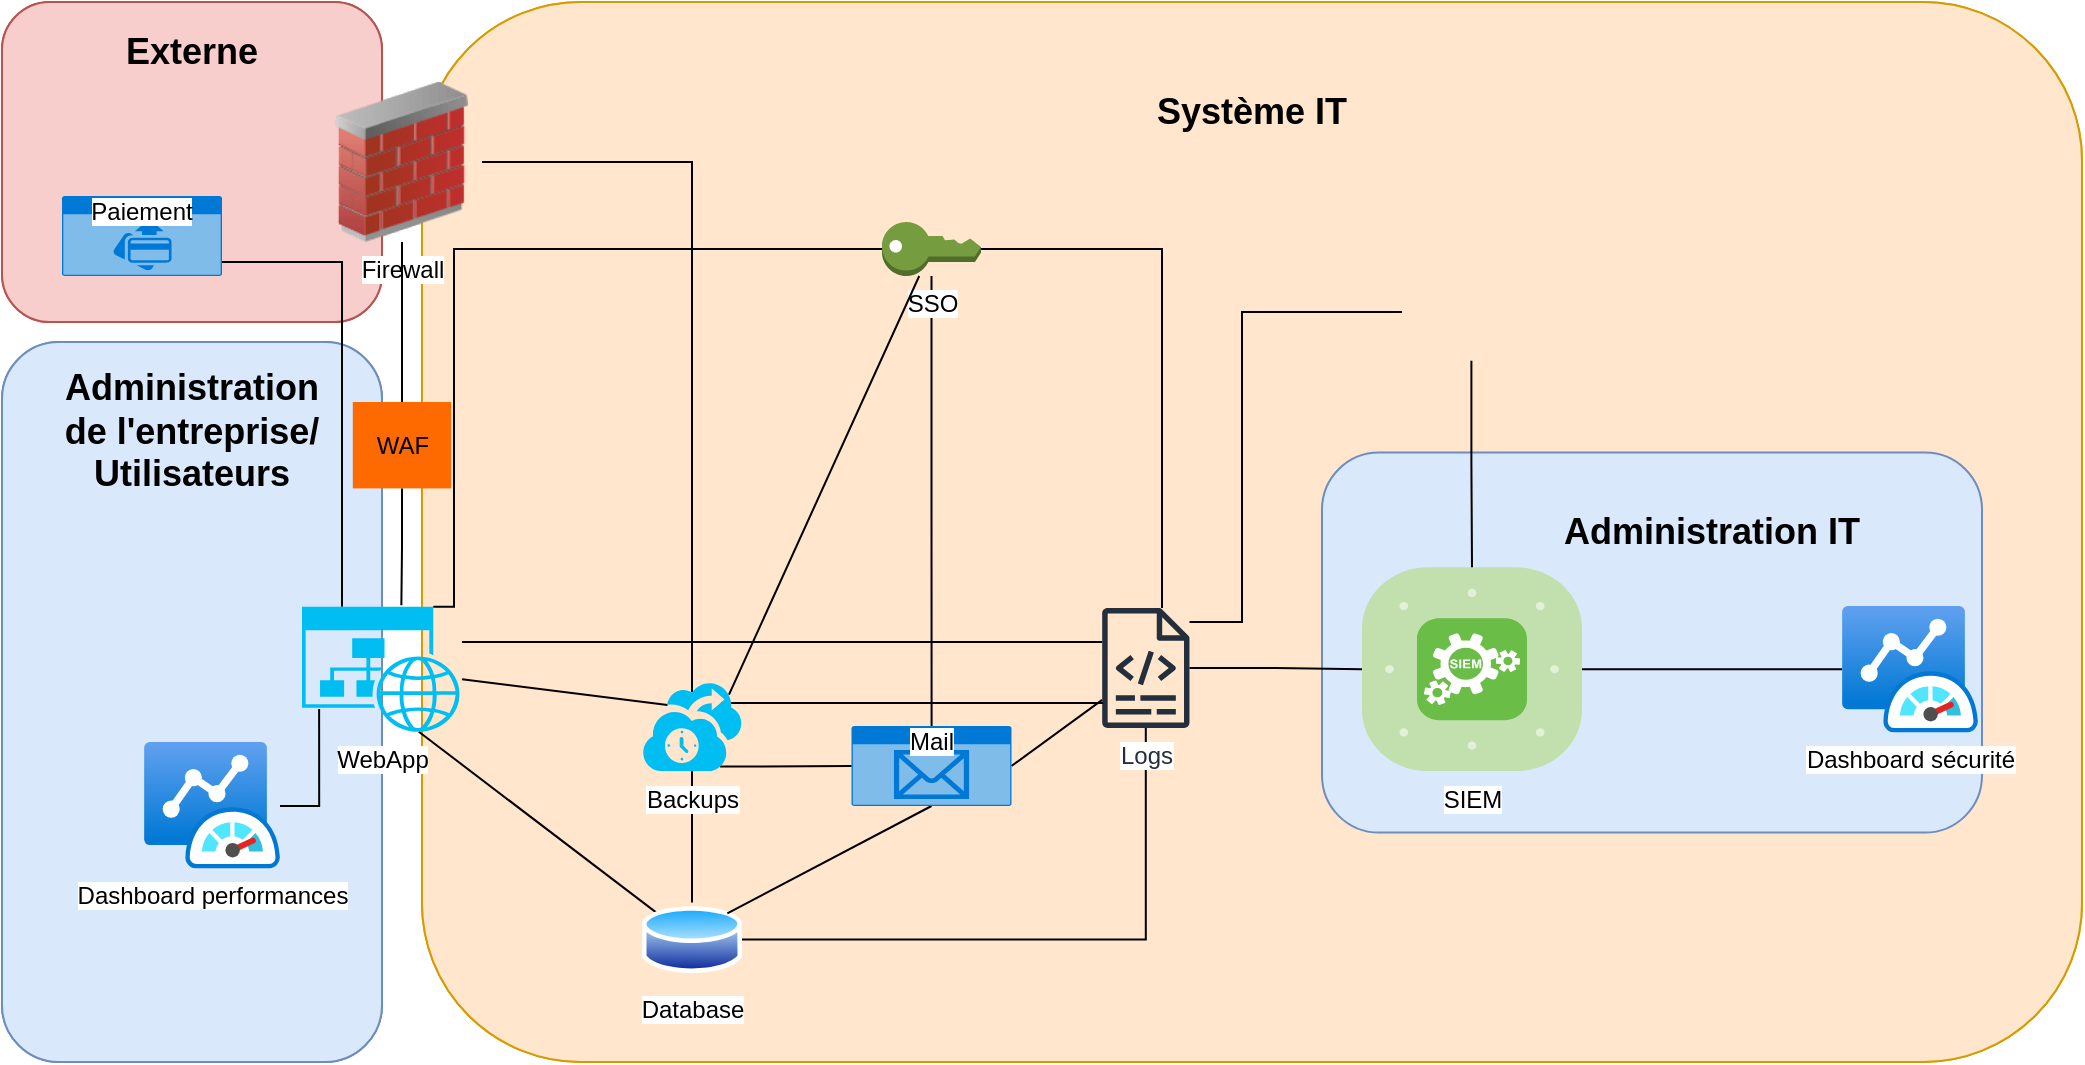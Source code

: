 <mxfile version="26.1.1">
  <diagram id="l8hXMBHkgcEJcSW0mbfh" name="Page-1">
    <mxGraphModel dx="2158" dy="1369" grid="1" gridSize="10" guides="1" tooltips="1" connect="1" arrows="1" fold="1" page="1" pageScale="1" pageWidth="1169" pageHeight="827" math="0" shadow="0">
      <root>
        <mxCell id="0" />
        <mxCell id="1" parent="0" />
        <mxCell id="q2HG8QPu7T1CwL4W8OTE-35" value="" style="rounded=1;whiteSpace=wrap;html=1;fillColor=#f8cecc;strokeColor=#b85450;" parent="1" vertex="1">
          <mxGeometry x="-280" y="-70" width="190" height="160" as="geometry" />
        </mxCell>
        <mxCell id="q2HG8QPu7T1CwL4W8OTE-34" value="" style="rounded=1;whiteSpace=wrap;html=1;fillColor=#dae8fc;strokeColor=#6c8ebf;" parent="1" vertex="1">
          <mxGeometry x="-280" y="100" width="190" height="360" as="geometry" />
        </mxCell>
        <mxCell id="q2HG8QPu7T1CwL4W8OTE-33" value="" style="rounded=1;whiteSpace=wrap;html=1;fillColor=#ffe6cc;strokeColor=#d79b00;" parent="1" vertex="1">
          <mxGeometry x="-70" y="-70" width="830" height="530" as="geometry" />
        </mxCell>
        <mxCell id="q2HG8QPu7T1CwL4W8OTE-12" style="edgeStyle=orthogonalEdgeStyle;rounded=0;orthogonalLoop=1;jettySize=auto;html=1;endArrow=none;startFill=0;" parent="1" target="q2HG8QPu7T1CwL4W8OTE-8" edge="1">
          <mxGeometry relative="1" as="geometry">
            <mxPoint x="310" y="280" as="targetPoint" />
            <Array as="points">
              <mxPoint x="280" y="181" />
            </Array>
            <mxPoint x="-40" y="180.667" as="sourcePoint" />
          </mxGeometry>
        </mxCell>
        <mxCell id="q2HG8QPu7T1CwL4W8OTE-24" style="edgeStyle=orthogonalEdgeStyle;rounded=0;orthogonalLoop=1;jettySize=auto;html=1;endArrow=none;startFill=0;exitX=0;exitY=0.81;exitDx=0;exitDy=0;exitPerimeter=0;" parent="1" target="q2HG8QPu7T1CwL4W8OTE-6" edge="1">
          <mxGeometry relative="1" as="geometry">
            <mxPoint x="-120" y="200.005" as="sourcePoint" />
            <Array as="points">
              <mxPoint x="-120" y="332" />
            </Array>
          </mxGeometry>
        </mxCell>
        <mxCell id="v_zZV-oKxVdYTd-pvLKk-4" style="rounded=0;orthogonalLoop=1;jettySize=auto;html=1;exitX=0.73;exitY=1;exitDx=0;exitDy=0;exitPerimeter=0;endArrow=none;startFill=0;" parent="1" target="v_zZV-oKxVdYTd-pvLKk-5" edge="1">
          <mxGeometry relative="1" as="geometry">
            <mxPoint x="260" y="279" as="targetPoint" />
            <mxPoint x="-61.6" y="211.88" as="sourcePoint" />
          </mxGeometry>
        </mxCell>
        <mxCell id="q2HG8QPu7T1CwL4W8OTE-11" style="edgeStyle=orthogonalEdgeStyle;rounded=0;orthogonalLoop=1;jettySize=auto;html=1;endArrow=none;startFill=0;" parent="1" source="v_zZV-oKxVdYTd-pvLKk-5" target="q2HG8QPu7T1CwL4W8OTE-8" edge="1">
          <mxGeometry relative="1" as="geometry" />
        </mxCell>
        <mxCell id="v_zZV-oKxVdYTd-pvLKk-5" value="Database" style="image;aspect=fixed;perimeter=ellipsePerimeter;html=1;align=center;shadow=0;dashed=0;spacingTop=3;image=img/lib/active_directory/database.svg;" parent="1" vertex="1">
          <mxGeometry x="40" y="380.28" width="50" height="37" as="geometry" />
        </mxCell>
        <mxCell id="v_zZV-oKxVdYTd-pvLKk-7" style="edgeStyle=none;rounded=0;orthogonalLoop=1;jettySize=auto;html=1;exitX=0.5;exitY=1;exitDx=0;exitDy=0;exitPerimeter=0;entryX=1;entryY=0;entryDx=0;entryDy=0;endArrow=none;startFill=0;" parent="1" source="v_zZV-oKxVdYTd-pvLKk-6" target="v_zZV-oKxVdYTd-pvLKk-5" edge="1">
          <mxGeometry relative="1" as="geometry" />
        </mxCell>
        <mxCell id="q2HG8QPu7T1CwL4W8OTE-9" style="rounded=0;orthogonalLoop=1;jettySize=auto;html=1;endArrow=none;startFill=0;exitX=1;exitY=0.5;exitDx=0;exitDy=0;exitPerimeter=0;" parent="1" source="v_zZV-oKxVdYTd-pvLKk-6" target="q2HG8QPu7T1CwL4W8OTE-8" edge="1">
          <mxGeometry relative="1" as="geometry" />
        </mxCell>
        <mxCell id="v_zZV-oKxVdYTd-pvLKk-6" value="&lt;span style=&quot;background-color: rgb(255, 255, 255);&quot;&gt;&lt;font style=&quot;color: rgb(0, 0, 0);&quot;&gt;Mail&lt;/font&gt;&lt;/span&gt;" style="html=1;whiteSpace=wrap;strokeColor=none;fillColor=#0079D6;labelPosition=center;verticalLabelPosition=middle;verticalAlign=top;align=center;fontSize=12;outlineConnect=0;spacingTop=-6;fontColor=#FFFFFF;sketch=0;shape=mxgraph.sitemap.mail;" parent="1" vertex="1">
          <mxGeometry x="144.75" y="292.0" width="80" height="40" as="geometry" />
        </mxCell>
        <mxCell id="v_zZV-oKxVdYTd-pvLKk-9" style="edgeStyle=orthogonalEdgeStyle;rounded=0;orthogonalLoop=1;jettySize=auto;html=1;endArrow=none;startFill=0;" parent="1" source="v_zZV-oKxVdYTd-pvLKk-8" target="v_zZV-oKxVdYTd-pvLKk-6" edge="1">
          <mxGeometry relative="1" as="geometry" />
        </mxCell>
        <mxCell id="q2HG8QPu7T1CwL4W8OTE-10" style="edgeStyle=orthogonalEdgeStyle;rounded=0;orthogonalLoop=1;jettySize=auto;html=1;endArrow=none;startFill=0;" parent="1" source="v_zZV-oKxVdYTd-pvLKk-8" target="q2HG8QPu7T1CwL4W8OTE-8" edge="1">
          <mxGeometry relative="1" as="geometry">
            <Array as="points">
              <mxPoint x="300" y="54" />
            </Array>
          </mxGeometry>
        </mxCell>
        <mxCell id="v_zZV-oKxVdYTd-pvLKk-8" value="&lt;span style=&quot;background-color: light-dark(#ffffff, var(--ge-dark-color, #121212));&quot;&gt;SSO&lt;/span&gt;" style="outlineConnect=0;dashed=0;verticalLabelPosition=bottom;verticalAlign=top;align=center;html=1;shape=mxgraph.aws3.add_on;fillColor=#759C3E;gradientColor=none;" parent="1" vertex="1">
          <mxGeometry x="160" y="40" width="49.5" height="27" as="geometry" />
        </mxCell>
        <mxCell id="v_zZV-oKxVdYTd-pvLKk-10" style="edgeStyle=orthogonalEdgeStyle;rounded=0;orthogonalLoop=1;jettySize=auto;html=1;exitX=0;exitY=0.5;exitDx=0;exitDy=0;exitPerimeter=0;entryX=0.82;entryY=0;entryDx=0;entryDy=0;entryPerimeter=0;endArrow=none;startFill=0;" parent="1" source="v_zZV-oKxVdYTd-pvLKk-8" edge="1">
          <mxGeometry relative="1" as="geometry">
            <Array as="points">
              <mxPoint x="-54" y="54" />
            </Array>
            <mxPoint x="-54.4" y="149.38" as="targetPoint" />
          </mxGeometry>
        </mxCell>
        <mxCell id="q2HG8QPu7T1CwL4W8OTE-3" value="&lt;span style=&quot;background-color: light-dark(#ffffff, var(--ge-dark-color, #121212));&quot;&gt;&lt;font style=&quot;color: rgb(0, 0, 0);&quot;&gt;Paiement&lt;/font&gt;&lt;/span&gt;" style="html=1;whiteSpace=wrap;strokeColor=none;fillColor=#0079D6;labelPosition=center;verticalLabelPosition=middle;verticalAlign=top;align=center;fontSize=12;outlineConnect=0;spacingTop=-6;fontColor=#FFFFFF;sketch=0;shape=mxgraph.sitemap.payment;" parent="1" vertex="1">
          <mxGeometry x="-250" y="27" width="80" height="40" as="geometry" />
        </mxCell>
        <mxCell id="q2HG8QPu7T1CwL4W8OTE-6" value="Dashboard performances" style="image;aspect=fixed;html=1;points=[];align=center;fontSize=12;image=img/lib/azure2/other/Azure_Monitor_Dashboard.svg;" parent="1" vertex="1">
          <mxGeometry x="-209" y="300.0" width="68" height="63.2" as="geometry" />
        </mxCell>
        <mxCell id="q2HG8QPu7T1CwL4W8OTE-8" value="&lt;span style=&quot;background-color: light-dark(#ffffff, var(--ge-dark-color, #121212));&quot;&gt;Logs&lt;/span&gt;" style="sketch=0;outlineConnect=0;fontColor=#232F3E;gradientColor=none;fillColor=#232F3D;strokeColor=none;dashed=0;verticalLabelPosition=bottom;verticalAlign=top;align=center;html=1;fontSize=12;fontStyle=0;aspect=fixed;pointerEvents=1;shape=mxgraph.aws4.logs;" parent="1" vertex="1">
          <mxGeometry x="270" y="233.02" width="43.84" height="60" as="geometry" />
        </mxCell>
        <mxCell id="q2HG8QPu7T1CwL4W8OTE-16" style="edgeStyle=orthogonalEdgeStyle;rounded=0;orthogonalLoop=1;jettySize=auto;html=1;entryX=0.99;entryY=0.5;entryDx=0;entryDy=0;entryPerimeter=0;endArrow=none;startFill=0;" parent="1" source="q2HG8QPu7T1CwL4W8OTE-8" target="q2HG8QPu7T1CwL4W8OTE-15" edge="1">
          <mxGeometry relative="1" as="geometry">
            <Array as="points">
              <mxPoint x="240" y="258" />
              <mxPoint x="240" y="258" />
            </Array>
          </mxGeometry>
        </mxCell>
        <mxCell id="q2HG8QPu7T1CwL4W8OTE-17" style="edgeStyle=orthogonalEdgeStyle;rounded=0;orthogonalLoop=1;jettySize=auto;html=1;entryX=0.5;entryY=1;entryDx=0;entryDy=0;entryPerimeter=0;endArrow=none;startFill=0;" parent="1" source="v_zZV-oKxVdYTd-pvLKk-5" target="q2HG8QPu7T1CwL4W8OTE-15" edge="1">
          <mxGeometry relative="1" as="geometry" />
        </mxCell>
        <mxCell id="q2HG8QPu7T1CwL4W8OTE-18" style="rounded=0;orthogonalLoop=1;jettySize=auto;html=1;entryX=0.78;entryY=0.95;entryDx=0;entryDy=0;entryPerimeter=0;endArrow=none;startFill=0;exitX=0;exitY=0.5;exitDx=0;exitDy=0;exitPerimeter=0;" parent="1" source="v_zZV-oKxVdYTd-pvLKk-6" target="q2HG8QPu7T1CwL4W8OTE-15" edge="1">
          <mxGeometry relative="1" as="geometry" />
        </mxCell>
        <mxCell id="q2HG8QPu7T1CwL4W8OTE-19" style="rounded=0;orthogonalLoop=1;jettySize=auto;html=1;entryX=0.255;entryY=0.265;entryDx=0;entryDy=0;entryPerimeter=0;endArrow=none;startFill=0;" parent="1" target="q2HG8QPu7T1CwL4W8OTE-15" edge="1">
          <mxGeometry relative="1" as="geometry">
            <mxPoint x="-40" y="200.606" as="sourcePoint" />
          </mxGeometry>
        </mxCell>
        <mxCell id="q2HG8QPu7T1CwL4W8OTE-20" style="rounded=0;orthogonalLoop=1;jettySize=auto;html=1;entryX=0.87;entryY=0.15;entryDx=0;entryDy=0;entryPerimeter=0;endArrow=none;startFill=0;" parent="1" source="v_zZV-oKxVdYTd-pvLKk-8" target="q2HG8QPu7T1CwL4W8OTE-15" edge="1">
          <mxGeometry relative="1" as="geometry">
            <mxPoint x="60" y="170" as="targetPoint" />
          </mxGeometry>
        </mxCell>
        <mxCell id="q2HG8QPu7T1CwL4W8OTE-37" value="" style="rounded=1;whiteSpace=wrap;html=1;fillColor=#dae8fc;strokeColor=#6c8ebf;" parent="1" vertex="1">
          <mxGeometry x="380" y="155.28" width="330" height="190" as="geometry" />
        </mxCell>
        <mxCell id="q2HG8QPu7T1CwL4W8OTE-40" style="edgeStyle=orthogonalEdgeStyle;rounded=0;orthogonalLoop=1;jettySize=auto;html=1;endArrow=none;startFill=0;" parent="1" source="q2HG8QPu7T1CwL4W8OTE-21" target="q2HG8QPu7T1CwL4W8OTE-28" edge="1">
          <mxGeometry relative="1" as="geometry" />
        </mxCell>
        <mxCell id="q2HG8QPu7T1CwL4W8OTE-21" value="&lt;span style=&quot;background-color: light-dark(#ffffff, var(--ge-dark-color, #121212));&quot;&gt;SIEM&lt;/span&gt;" style="verticalLabelPosition=bottom;sketch=0;html=1;fillColor=#6ABD46;strokeColor=#ffffff;verticalAlign=top;align=center;points=[[0.085,0.085,0],[0.915,0.085,0],[0.915,0.915,0],[0.085,0.915,0],[0.25,0,0],[0.5,0,0],[0.75,0,0],[1,0.25,0],[1,0.5,0],[1,0.75,0],[0.75,1,0],[0.5,1,0],[0.25,1,0],[0,0.75,0],[0,0.5,0],[0,0.25,0]];pointerEvents=1;shape=mxgraph.cisco_safe.compositeIcon;bgIcon=mxgraph.cisco_safe.architecture.generic_appliance;resIcon=mxgraph.cisco_safe.architecture.siem;" parent="1" vertex="1">
          <mxGeometry x="400" y="212.68" width="110" height="101.88" as="geometry" />
        </mxCell>
        <mxCell id="q2HG8QPu7T1CwL4W8OTE-28" value="Dashboard sécurité" style="image;aspect=fixed;html=1;points=[];align=center;fontSize=12;image=img/lib/azure2/other/Azure_Monitor_Dashboard.svg;" parent="1" vertex="1">
          <mxGeometry x="640" y="232.02" width="68" height="63.2" as="geometry" />
        </mxCell>
        <mxCell id="q2HG8QPu7T1CwL4W8OTE-36" style="edgeStyle=orthogonalEdgeStyle;rounded=0;orthogonalLoop=1;jettySize=auto;html=1;entryX=0.5;entryY=0.12;entryDx=0;entryDy=0;entryPerimeter=0;endArrow=none;startFill=0;" parent="1" source="q2HG8QPu7T1CwL4W8OTE-22" target="q2HG8QPu7T1CwL4W8OTE-15" edge="1">
          <mxGeometry relative="1" as="geometry">
            <Array as="points">
              <mxPoint x="65" y="10" />
            </Array>
          </mxGeometry>
        </mxCell>
        <mxCell id="q2HG8QPu7T1CwL4W8OTE-38" style="edgeStyle=orthogonalEdgeStyle;rounded=0;orthogonalLoop=1;jettySize=auto;html=1;entryX=0;entryY=0.5;entryDx=0;entryDy=0;entryPerimeter=0;endArrow=none;startFill=0;" parent="1" source="q2HG8QPu7T1CwL4W8OTE-8" target="q2HG8QPu7T1CwL4W8OTE-21" edge="1">
          <mxGeometry relative="1" as="geometry" />
        </mxCell>
        <mxCell id="q2HG8QPu7T1CwL4W8OTE-42" value="&lt;h2&gt;Système&amp;nbsp;&lt;span style=&quot;background-color: transparent; color: light-dark(rgb(0, 0, 0), rgb(255, 255, 255));&quot;&gt;IT&lt;/span&gt;&lt;/h2&gt;" style="text;html=1;align=center;verticalAlign=middle;whiteSpace=wrap;rounded=0;" parent="1" vertex="1">
          <mxGeometry x="270" y="-30" width="150" height="30" as="geometry" />
        </mxCell>
        <mxCell id="q2HG8QPu7T1CwL4W8OTE-44" value="&lt;h2&gt;Externe&lt;/h2&gt;" style="text;html=1;align=center;verticalAlign=middle;whiteSpace=wrap;rounded=0;" parent="1" vertex="1">
          <mxGeometry x="-260" y="-60" width="150" height="30" as="geometry" />
        </mxCell>
        <mxCell id="q2HG8QPu7T1CwL4W8OTE-47" value="&lt;h2&gt;&lt;/h2&gt;&lt;h2&gt;Administration de l&#39;entreprise/ Utilisateurs&lt;/h2&gt;" style="text;html=1;align=center;verticalAlign=middle;whiteSpace=wrap;rounded=0;" parent="1" vertex="1">
          <mxGeometry x="-260" y="110" width="150" height="70" as="geometry" />
        </mxCell>
        <mxCell id="q2HG8QPu7T1CwL4W8OTE-48" value="&lt;h2&gt;Administration IT&lt;/h2&gt;" style="text;html=1;align=center;verticalAlign=middle;whiteSpace=wrap;rounded=0;" parent="1" vertex="1">
          <mxGeometry x="500" y="180" width="150" height="30" as="geometry" />
        </mxCell>
        <mxCell id="q2HG8QPu7T1CwL4W8OTE-15" value="&lt;span style=&quot;background-color: light-dark(#ffffff, var(--ge-dark-color, #121212));&quot;&gt;Backups&lt;/span&gt;" style="verticalLabelPosition=bottom;html=1;verticalAlign=top;align=center;strokeColor=none;fillColor=#00BEF2;shape=mxgraph.azure.backup_service;" parent="1" vertex="1">
          <mxGeometry x="40" y="235" width="50" height="45" as="geometry" />
        </mxCell>
        <mxCell id="q2HG8QPu7T1CwL4W8OTE-22" value="Firewall" style="image;html=1;image=img/lib/clip_art/networking/Firewall_02_128x128.png" parent="1" vertex="1">
          <mxGeometry x="-120" y="-30" width="80" height="80" as="geometry" />
        </mxCell>
        <mxCell id="Nq3GSmhVlmSOSrLm7PtE-2" value="" style="rounded=1;whiteSpace=wrap;html=1;fillColor=#f8cecc;strokeColor=#b85450;" parent="1" vertex="1">
          <mxGeometry x="-280" y="-70" width="190" height="160" as="geometry" />
        </mxCell>
        <mxCell id="Nq3GSmhVlmSOSrLm7PtE-3" value="" style="rounded=1;whiteSpace=wrap;html=1;fillColor=#dae8fc;strokeColor=#6c8ebf;" parent="1" vertex="1">
          <mxGeometry x="-280" y="100" width="190" height="360" as="geometry" />
        </mxCell>
        <mxCell id="Nq3GSmhVlmSOSrLm7PtE-4" value="" style="rounded=1;whiteSpace=wrap;html=1;fillColor=#ffe6cc;strokeColor=#d79b00;" parent="1" vertex="1">
          <mxGeometry x="-70" y="-70" width="830" height="530" as="geometry" />
        </mxCell>
        <mxCell id="Nq3GSmhVlmSOSrLm7PtE-5" style="edgeStyle=orthogonalEdgeStyle;rounded=0;orthogonalLoop=1;jettySize=auto;html=1;endArrow=none;startFill=0;" parent="1" source="Nq3GSmhVlmSOSrLm7PtE-39" target="Nq3GSmhVlmSOSrLm7PtE-20" edge="1">
          <mxGeometry relative="1" as="geometry">
            <mxPoint x="310" y="280" as="targetPoint" />
            <Array as="points">
              <mxPoint x="90" y="250" />
              <mxPoint x="90" y="250" />
            </Array>
          </mxGeometry>
        </mxCell>
        <mxCell id="Nq3GSmhVlmSOSrLm7PtE-6" style="edgeStyle=orthogonalEdgeStyle;rounded=0;orthogonalLoop=1;jettySize=auto;html=1;endArrow=none;startFill=0;exitX=0.107;exitY=0.818;exitDx=0;exitDy=0;exitPerimeter=0;" parent="1" source="Nq3GSmhVlmSOSrLm7PtE-39" target="Nq3GSmhVlmSOSrLm7PtE-19" edge="1">
          <mxGeometry relative="1" as="geometry">
            <mxPoint x="-90" y="200" as="sourcePoint" />
            <Array as="points">
              <mxPoint x="-121" y="332" />
            </Array>
          </mxGeometry>
        </mxCell>
        <mxCell id="Nq3GSmhVlmSOSrLm7PtE-7" style="rounded=0;orthogonalLoop=1;jettySize=auto;html=1;exitX=0.73;exitY=1;exitDx=0;exitDy=0;exitPerimeter=0;endArrow=none;startFill=0;" parent="1" source="Nq3GSmhVlmSOSrLm7PtE-39" target="Nq3GSmhVlmSOSrLm7PtE-9" edge="1">
          <mxGeometry relative="1" as="geometry">
            <mxPoint x="260" y="279" as="targetPoint" />
          </mxGeometry>
        </mxCell>
        <mxCell id="Nq3GSmhVlmSOSrLm7PtE-8" style="edgeStyle=orthogonalEdgeStyle;rounded=0;orthogonalLoop=1;jettySize=auto;html=1;endArrow=none;startFill=0;" parent="1" source="Nq3GSmhVlmSOSrLm7PtE-9" target="Nq3GSmhVlmSOSrLm7PtE-20" edge="1">
          <mxGeometry relative="1" as="geometry" />
        </mxCell>
        <mxCell id="Nq3GSmhVlmSOSrLm7PtE-9" value="Database" style="image;aspect=fixed;perimeter=ellipsePerimeter;html=1;align=center;shadow=0;dashed=0;spacingTop=3;image=img/lib/active_directory/database.svg;" parent="1" vertex="1">
          <mxGeometry x="40" y="380.28" width="50" height="37" as="geometry" />
        </mxCell>
        <mxCell id="Nq3GSmhVlmSOSrLm7PtE-10" style="edgeStyle=none;rounded=0;orthogonalLoop=1;jettySize=auto;html=1;exitX=0.5;exitY=1;exitDx=0;exitDy=0;exitPerimeter=0;entryX=1;entryY=0;entryDx=0;entryDy=0;endArrow=none;startFill=0;" parent="1" source="Nq3GSmhVlmSOSrLm7PtE-12" target="Nq3GSmhVlmSOSrLm7PtE-9" edge="1">
          <mxGeometry relative="1" as="geometry" />
        </mxCell>
        <mxCell id="Nq3GSmhVlmSOSrLm7PtE-11" style="rounded=0;orthogonalLoop=1;jettySize=auto;html=1;endArrow=none;startFill=0;exitX=1;exitY=0.5;exitDx=0;exitDy=0;exitPerimeter=0;" parent="1" source="Nq3GSmhVlmSOSrLm7PtE-12" target="Nq3GSmhVlmSOSrLm7PtE-20" edge="1">
          <mxGeometry relative="1" as="geometry" />
        </mxCell>
        <mxCell id="Nq3GSmhVlmSOSrLm7PtE-12" value="&lt;span style=&quot;background-color: rgb(255, 255, 255);&quot;&gt;&lt;font style=&quot;color: rgb(0, 0, 0);&quot;&gt;Mail&lt;/font&gt;&lt;/span&gt;" style="html=1;whiteSpace=wrap;strokeColor=none;fillColor=#0079D6;labelPosition=center;verticalLabelPosition=middle;verticalAlign=top;align=center;fontSize=12;outlineConnect=0;spacingTop=-6;fontColor=#FFFFFF;sketch=0;shape=mxgraph.sitemap.mail;" parent="1" vertex="1">
          <mxGeometry x="144.75" y="292.0" width="80" height="40" as="geometry" />
        </mxCell>
        <mxCell id="Nq3GSmhVlmSOSrLm7PtE-13" style="edgeStyle=orthogonalEdgeStyle;rounded=0;orthogonalLoop=1;jettySize=auto;html=1;endArrow=none;startFill=0;" parent="1" source="Nq3GSmhVlmSOSrLm7PtE-15" target="Nq3GSmhVlmSOSrLm7PtE-12" edge="1">
          <mxGeometry relative="1" as="geometry" />
        </mxCell>
        <mxCell id="Nq3GSmhVlmSOSrLm7PtE-14" style="edgeStyle=orthogonalEdgeStyle;rounded=0;orthogonalLoop=1;jettySize=auto;html=1;endArrow=none;startFill=0;" parent="1" source="Nq3GSmhVlmSOSrLm7PtE-15" target="Nq3GSmhVlmSOSrLm7PtE-20" edge="1">
          <mxGeometry relative="1" as="geometry">
            <Array as="points">
              <mxPoint x="300" y="54" />
            </Array>
          </mxGeometry>
        </mxCell>
        <mxCell id="Nq3GSmhVlmSOSrLm7PtE-15" value="&lt;span style=&quot;background-color: light-dark(#ffffff, var(--ge-dark-color, #121212));&quot;&gt;SSO&lt;/span&gt;" style="outlineConnect=0;dashed=0;verticalLabelPosition=bottom;verticalAlign=top;align=center;html=1;shape=mxgraph.aws3.add_on;fillColor=#759C3E;gradientColor=none;" parent="1" vertex="1">
          <mxGeometry x="160" y="40" width="49.5" height="27" as="geometry" />
        </mxCell>
        <mxCell id="Nq3GSmhVlmSOSrLm7PtE-16" style="edgeStyle=orthogonalEdgeStyle;rounded=0;orthogonalLoop=1;jettySize=auto;html=1;exitX=0;exitY=0.5;exitDx=0;exitDy=0;exitPerimeter=0;entryX=0.82;entryY=0;entryDx=0;entryDy=0;entryPerimeter=0;endArrow=none;startFill=0;" parent="1" source="Nq3GSmhVlmSOSrLm7PtE-15" target="Nq3GSmhVlmSOSrLm7PtE-39" edge="1">
          <mxGeometry relative="1" as="geometry">
            <Array as="points">
              <mxPoint x="-54" y="54" />
            </Array>
          </mxGeometry>
        </mxCell>
        <mxCell id="Nq3GSmhVlmSOSrLm7PtE-17" value="&lt;span style=&quot;background-color: light-dark(#ffffff, var(--ge-dark-color, #121212));&quot;&gt;&lt;font style=&quot;color: rgb(0, 0, 0);&quot;&gt;Paiement&lt;/font&gt;&lt;/span&gt;" style="html=1;whiteSpace=wrap;strokeColor=none;fillColor=#0079D6;labelPosition=center;verticalLabelPosition=middle;verticalAlign=top;align=center;fontSize=12;outlineConnect=0;spacingTop=-6;fontColor=#FFFFFF;sketch=0;shape=mxgraph.sitemap.payment;" parent="1" vertex="1">
          <mxGeometry x="-250" y="27" width="80" height="40" as="geometry" />
        </mxCell>
        <mxCell id="Nq3GSmhVlmSOSrLm7PtE-18" style="edgeStyle=orthogonalEdgeStyle;rounded=0;orthogonalLoop=1;jettySize=auto;html=1;endArrow=none;startFill=0;" parent="1" source="Nq3GSmhVlmSOSrLm7PtE-17" edge="1" target="Nq3GSmhVlmSOSrLm7PtE-39">
          <mxGeometry relative="1" as="geometry">
            <mxPoint x="-170" y="67" as="sourcePoint" />
            <mxPoint x="-80" y="146.38" as="targetPoint" />
            <Array as="points">
              <mxPoint x="-110" y="60" />
            </Array>
          </mxGeometry>
        </mxCell>
        <mxCell id="Nq3GSmhVlmSOSrLm7PtE-19" value="Dashboard performances" style="image;aspect=fixed;html=1;points=[];align=center;fontSize=12;image=img/lib/azure2/other/Azure_Monitor_Dashboard.svg;" parent="1" vertex="1">
          <mxGeometry x="-209" y="300.0" width="68" height="63.2" as="geometry" />
        </mxCell>
        <mxCell id="Nq3GSmhVlmSOSrLm7PtE-20" value="&lt;span style=&quot;background-color: light-dark(#ffffff, var(--ge-dark-color, #121212));&quot;&gt;Logs&lt;/span&gt;" style="sketch=0;outlineConnect=0;fontColor=#232F3E;gradientColor=none;fillColor=#232F3D;strokeColor=none;dashed=0;verticalLabelPosition=bottom;verticalAlign=top;align=center;html=1;fontSize=12;fontStyle=0;aspect=fixed;pointerEvents=1;shape=mxgraph.aws4.logs;" parent="1" vertex="1">
          <mxGeometry x="270" y="233.02" width="43.84" height="60" as="geometry" />
        </mxCell>
        <mxCell id="Nq3GSmhVlmSOSrLm7PtE-21" style="edgeStyle=orthogonalEdgeStyle;rounded=0;orthogonalLoop=1;jettySize=auto;html=1;entryX=0.799;entryY=0.323;entryDx=0;entryDy=0;entryPerimeter=0;endArrow=none;startFill=0;" parent="1" target="Nq3GSmhVlmSOSrLm7PtE-37" edge="1">
          <mxGeometry relative="1" as="geometry">
            <Array as="points">
              <mxPoint x="80" y="281" />
            </Array>
            <mxPoint x="270.602" y="280.534" as="sourcePoint" />
            <mxPoint x="90" y="314.56" as="targetPoint" />
          </mxGeometry>
        </mxCell>
        <mxCell id="Nq3GSmhVlmSOSrLm7PtE-22" style="edgeStyle=orthogonalEdgeStyle;rounded=0;orthogonalLoop=1;jettySize=auto;html=1;entryX=0.5;entryY=1;entryDx=0;entryDy=0;entryPerimeter=0;endArrow=none;startFill=0;" parent="1" source="Nq3GSmhVlmSOSrLm7PtE-9" target="Nq3GSmhVlmSOSrLm7PtE-37" edge="1">
          <mxGeometry relative="1" as="geometry" />
        </mxCell>
        <mxCell id="Nq3GSmhVlmSOSrLm7PtE-23" style="rounded=0;orthogonalLoop=1;jettySize=auto;html=1;entryX=0.78;entryY=0.95;entryDx=0;entryDy=0;entryPerimeter=0;endArrow=none;startFill=0;exitX=0;exitY=0.5;exitDx=0;exitDy=0;exitPerimeter=0;" parent="1" source="Nq3GSmhVlmSOSrLm7PtE-12" target="Nq3GSmhVlmSOSrLm7PtE-37" edge="1">
          <mxGeometry relative="1" as="geometry" />
        </mxCell>
        <mxCell id="Nq3GSmhVlmSOSrLm7PtE-24" style="rounded=0;orthogonalLoop=1;jettySize=auto;html=1;entryX=0.255;entryY=0.265;entryDx=0;entryDy=0;entryPerimeter=0;endArrow=none;startFill=0;" parent="1" source="Nq3GSmhVlmSOSrLm7PtE-39" target="Nq3GSmhVlmSOSrLm7PtE-37" edge="1">
          <mxGeometry relative="1" as="geometry" />
        </mxCell>
        <mxCell id="Nq3GSmhVlmSOSrLm7PtE-25" style="rounded=0;orthogonalLoop=1;jettySize=auto;html=1;entryX=0.87;entryY=0.15;entryDx=0;entryDy=0;entryPerimeter=0;endArrow=none;startFill=0;" parent="1" source="Nq3GSmhVlmSOSrLm7PtE-15" target="Nq3GSmhVlmSOSrLm7PtE-37" edge="1">
          <mxGeometry relative="1" as="geometry">
            <mxPoint x="60" y="170" as="targetPoint" />
          </mxGeometry>
        </mxCell>
        <mxCell id="Nq3GSmhVlmSOSrLm7PtE-26" value="" style="rounded=1;whiteSpace=wrap;html=1;fillColor=#dae8fc;strokeColor=#6c8ebf;" parent="1" vertex="1">
          <mxGeometry x="380" y="155.28" width="330" height="190" as="geometry" />
        </mxCell>
        <mxCell id="Nq3GSmhVlmSOSrLm7PtE-27" style="edgeStyle=orthogonalEdgeStyle;rounded=0;orthogonalLoop=1;jettySize=auto;html=1;endArrow=none;startFill=0;" parent="1" source="Nq3GSmhVlmSOSrLm7PtE-28" target="Nq3GSmhVlmSOSrLm7PtE-30" edge="1">
          <mxGeometry relative="1" as="geometry" />
        </mxCell>
        <mxCell id="Nq3GSmhVlmSOSrLm7PtE-28" value="&lt;span style=&quot;background-color: light-dark(#ffffff, var(--ge-dark-color, #121212));&quot;&gt;SIEM&lt;/span&gt;" style="verticalLabelPosition=bottom;sketch=0;html=1;fillColor=#6ABD46;strokeColor=#ffffff;verticalAlign=top;align=center;points=[[0.085,0.085,0],[0.915,0.085,0],[0.915,0.915,0],[0.085,0.915,0],[0.25,0,0],[0.5,0,0],[0.75,0,0],[1,0.25,0],[1,0.5,0],[1,0.75,0],[0.75,1,0],[0.5,1,0],[0.25,1,0],[0,0.75,0],[0,0.5,0],[0,0.25,0]];pointerEvents=1;shape=mxgraph.cisco_safe.compositeIcon;bgIcon=mxgraph.cisco_safe.architecture.generic_appliance;resIcon=mxgraph.cisco_safe.architecture.siem;" parent="1" vertex="1">
          <mxGeometry x="400" y="212.68" width="110" height="101.88" as="geometry" />
        </mxCell>
        <mxCell id="Nq3GSmhVlmSOSrLm7PtE-30" value="Dashboard sécurité" style="image;aspect=fixed;html=1;points=[];align=center;fontSize=12;image=img/lib/azure2/other/Azure_Monitor_Dashboard.svg;" parent="1" vertex="1">
          <mxGeometry x="640" y="232.02" width="68" height="63.2" as="geometry" />
        </mxCell>
        <mxCell id="Nq3GSmhVlmSOSrLm7PtE-31" style="edgeStyle=orthogonalEdgeStyle;rounded=0;orthogonalLoop=1;jettySize=auto;html=1;entryX=0.5;entryY=0.12;entryDx=0;entryDy=0;entryPerimeter=0;endArrow=none;startFill=0;" parent="1" source="Nq3GSmhVlmSOSrLm7PtE-38" target="Nq3GSmhVlmSOSrLm7PtE-37" edge="1">
          <mxGeometry relative="1" as="geometry">
            <Array as="points">
              <mxPoint x="65" y="10" />
            </Array>
          </mxGeometry>
        </mxCell>
        <mxCell id="Nq3GSmhVlmSOSrLm7PtE-32" style="edgeStyle=orthogonalEdgeStyle;rounded=0;orthogonalLoop=1;jettySize=auto;html=1;entryX=0;entryY=0.5;entryDx=0;entryDy=0;entryPerimeter=0;endArrow=none;startFill=0;" parent="1" source="Nq3GSmhVlmSOSrLm7PtE-20" target="Nq3GSmhVlmSOSrLm7PtE-28" edge="1">
          <mxGeometry relative="1" as="geometry" />
        </mxCell>
        <mxCell id="Nq3GSmhVlmSOSrLm7PtE-33" value="&lt;h2&gt;Système&amp;nbsp;&lt;span style=&quot;background-color: transparent; color: light-dark(rgb(0, 0, 0), rgb(255, 255, 255));&quot;&gt;IT&lt;/span&gt;&lt;/h2&gt;" style="text;html=1;align=center;verticalAlign=middle;whiteSpace=wrap;rounded=0;" parent="1" vertex="1">
          <mxGeometry x="270" y="-30" width="150" height="30" as="geometry" />
        </mxCell>
        <mxCell id="Nq3GSmhVlmSOSrLm7PtE-34" value="&lt;h2&gt;Externe&lt;/h2&gt;" style="text;html=1;align=center;verticalAlign=middle;whiteSpace=wrap;rounded=0;" parent="1" vertex="1">
          <mxGeometry x="-260" y="-60" width="150" height="30" as="geometry" />
        </mxCell>
        <mxCell id="Nq3GSmhVlmSOSrLm7PtE-35" value="&lt;h2&gt;&lt;/h2&gt;&lt;h2&gt;Administration de l&#39;entreprise/ Utilisateurs&lt;/h2&gt;" style="text;html=1;align=center;verticalAlign=middle;whiteSpace=wrap;rounded=0;" parent="1" vertex="1">
          <mxGeometry x="-260" y="110" width="150" height="70" as="geometry" />
        </mxCell>
        <mxCell id="Nq3GSmhVlmSOSrLm7PtE-36" value="&lt;h2&gt;Administration IT&lt;/h2&gt;" style="text;html=1;align=center;verticalAlign=middle;whiteSpace=wrap;rounded=0;" parent="1" vertex="1">
          <mxGeometry x="500" y="180" width="150" height="30" as="geometry" />
        </mxCell>
        <mxCell id="Nq3GSmhVlmSOSrLm7PtE-37" value="&lt;span style=&quot;background-color: light-dark(#ffffff, var(--ge-dark-color, #121212));&quot;&gt;Backups&lt;/span&gt;" style="verticalLabelPosition=bottom;html=1;verticalAlign=top;align=center;strokeColor=none;fillColor=#00BEF2;shape=mxgraph.azure.backup_service;" parent="1" vertex="1">
          <mxGeometry x="40" y="269.56" width="50" height="45" as="geometry" />
        </mxCell>
        <mxCell id="Nq3GSmhVlmSOSrLm7PtE-38" value="Firewall" style="image;html=1;image=img/lib/clip_art/networking/Firewall_02_128x128.png" parent="1" vertex="1">
          <mxGeometry x="-120" y="-30" width="80" height="80" as="geometry" />
        </mxCell>
        <mxCell id="Nq3GSmhVlmSOSrLm7PtE-39" value="&lt;span style=&quot;background-color: light-dark(#ffffff, var(--ge-dark-color, #121212));&quot;&gt;WebApp&lt;/span&gt;" style="verticalLabelPosition=bottom;html=1;verticalAlign=top;align=center;strokeColor=none;fillColor=#00BEF2;shape=mxgraph.azure.website_generic;pointerEvents=1;" parent="1" vertex="1">
          <mxGeometry x="-130" y="232.37" width="80" height="62.5" as="geometry" />
        </mxCell>
        <mxCell id="Nq3GSmhVlmSOSrLm7PtE-42" style="edgeStyle=orthogonalEdgeStyle;rounded=0;orthogonalLoop=1;jettySize=auto;html=1;endArrow=none;startFill=0;" parent="1" source="Nq3GSmhVlmSOSrLm7PtE-41" target="Nq3GSmhVlmSOSrLm7PtE-20" edge="1">
          <mxGeometry relative="1" as="geometry">
            <Array as="points">
              <mxPoint x="340" y="85" />
              <mxPoint x="340" y="240" />
            </Array>
          </mxGeometry>
        </mxCell>
        <mxCell id="Nq3GSmhVlmSOSrLm7PtE-41" value="" style="shape=image;imageAspect=0;aspect=fixed;verticalLabelPosition=bottom;verticalAlign=top;image=https://external-content.duckduckgo.com/iu/?u=https%3A%2F%2Fwww.plusserver.com%2Fwp-content%2Fuploads%2F2024%2F01%2FHeader_EDR-as-a-service.png&amp;f=1&amp;nofb=1&amp;ipt=074c289956e64e02c7d120a4cf64f9ee3538c892482bd62c2a8118930da7a1cf&amp;ipo=images;" parent="1" vertex="1">
          <mxGeometry x="420" y="40" width="69.38" height="69.38" as="geometry" />
        </mxCell>
        <mxCell id="Nq3GSmhVlmSOSrLm7PtE-43" style="edgeStyle=orthogonalEdgeStyle;rounded=0;orthogonalLoop=1;jettySize=auto;html=1;entryX=0.5;entryY=0;entryDx=0;entryDy=0;entryPerimeter=0;endArrow=none;startFill=0;" parent="1" source="Nq3GSmhVlmSOSrLm7PtE-41" target="Nq3GSmhVlmSOSrLm7PtE-28" edge="1">
          <mxGeometry relative="1" as="geometry" />
        </mxCell>
        <mxCell id="d05N2VgInM7JR2qqosyx-3" value="" style="edgeStyle=orthogonalEdgeStyle;rounded=0;orthogonalLoop=1;jettySize=auto;html=1;entryX=0.5;entryY=0;entryDx=0;entryDy=0;entryPerimeter=0;endArrow=none;startFill=0;" edge="1" parent="1" source="q2HG8QPu7T1CwL4W8OTE-22" target="d05N2VgInM7JR2qqosyx-1">
          <mxGeometry relative="1" as="geometry">
            <Array as="points" />
            <mxPoint x="-80" y="50" as="sourcePoint" />
            <mxPoint x="-80" y="149.38" as="targetPoint" />
          </mxGeometry>
        </mxCell>
        <mxCell id="d05N2VgInM7JR2qqosyx-1" value="WAF" style="points=[];aspect=fixed;html=1;align=center;shadow=0;dashed=0;fillColor=#FF6A00;strokeColor=none;shape=mxgraph.alibaba_cloud.waf_web_application_firewall;" vertex="1" parent="1">
          <mxGeometry x="-104.6" y="130" width="49.2" height="43.2" as="geometry" />
        </mxCell>
        <mxCell id="d05N2VgInM7JR2qqosyx-4" style="edgeStyle=orthogonalEdgeStyle;rounded=0;orthogonalLoop=1;jettySize=auto;html=1;entryX=0.621;entryY=-0.012;entryDx=0;entryDy=0;entryPerimeter=0;endArrow=none;startFill=0;" edge="1" parent="1" source="d05N2VgInM7JR2qqosyx-1" target="Nq3GSmhVlmSOSrLm7PtE-39">
          <mxGeometry relative="1" as="geometry" />
        </mxCell>
      </root>
    </mxGraphModel>
  </diagram>
</mxfile>

